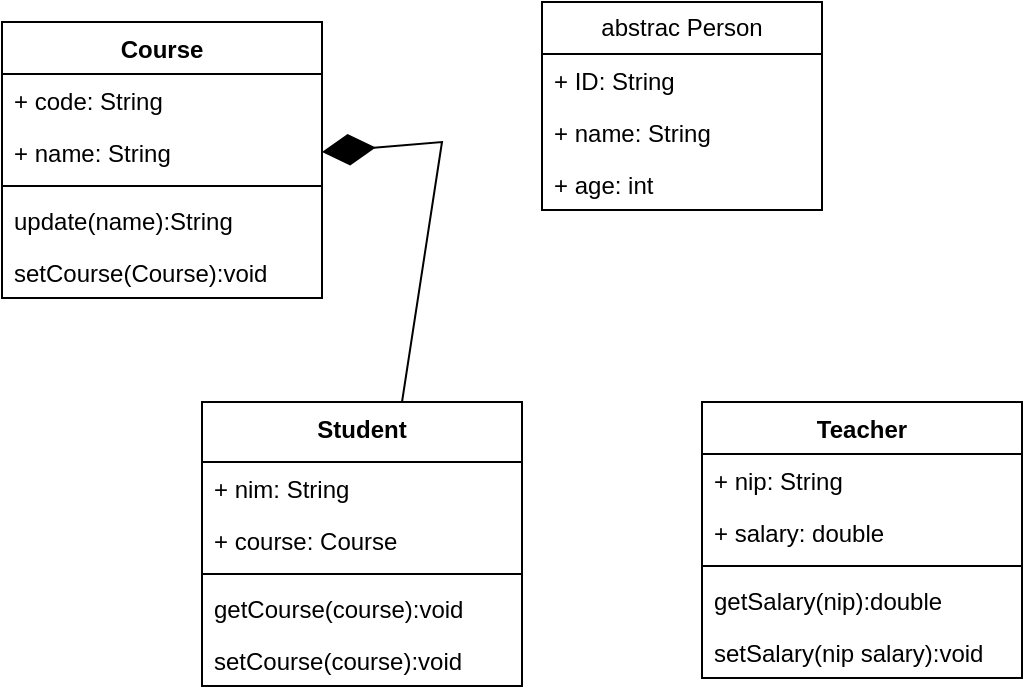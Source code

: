 <mxfile version="24.7.17">
  <diagram name="Halaman-1" id="NFAdmCJvcKYa53jsylYE">
    <mxGraphModel dx="1034" dy="412" grid="1" gridSize="10" guides="1" tooltips="1" connect="1" arrows="1" fold="1" page="1" pageScale="1" pageWidth="827" pageHeight="1169" math="0" shadow="0">
      <root>
        <mxCell id="0" />
        <mxCell id="1" parent="0" />
        <mxCell id="pK7jpP4gDmSHa1oSbvYG-5" value="abstrac Person" style="swimlane;fontStyle=0;childLayout=stackLayout;horizontal=1;startSize=26;fillColor=none;horizontalStack=0;resizeParent=1;resizeParentMax=0;resizeLast=0;collapsible=1;marginBottom=0;whiteSpace=wrap;html=1;" vertex="1" parent="1">
          <mxGeometry x="280" y="10" width="140" height="104" as="geometry" />
        </mxCell>
        <mxCell id="pK7jpP4gDmSHa1oSbvYG-6" value="+ ID: String" style="text;strokeColor=none;fillColor=none;align=left;verticalAlign=top;spacingLeft=4;spacingRight=4;overflow=hidden;rotatable=0;points=[[0,0.5],[1,0.5]];portConstraint=eastwest;whiteSpace=wrap;html=1;" vertex="1" parent="pK7jpP4gDmSHa1oSbvYG-5">
          <mxGeometry y="26" width="140" height="26" as="geometry" />
        </mxCell>
        <mxCell id="pK7jpP4gDmSHa1oSbvYG-7" value="+ name: String" style="text;strokeColor=none;fillColor=none;align=left;verticalAlign=top;spacingLeft=4;spacingRight=4;overflow=hidden;rotatable=0;points=[[0,0.5],[1,0.5]];portConstraint=eastwest;whiteSpace=wrap;html=1;" vertex="1" parent="pK7jpP4gDmSHa1oSbvYG-5">
          <mxGeometry y="52" width="140" height="26" as="geometry" />
        </mxCell>
        <mxCell id="pK7jpP4gDmSHa1oSbvYG-8" value="+ age: int" style="text;strokeColor=none;fillColor=none;align=left;verticalAlign=top;spacingLeft=4;spacingRight=4;overflow=hidden;rotatable=0;points=[[0,0.5],[1,0.5]];portConstraint=eastwest;whiteSpace=wrap;html=1;" vertex="1" parent="pK7jpP4gDmSHa1oSbvYG-5">
          <mxGeometry y="78" width="140" height="26" as="geometry" />
        </mxCell>
        <mxCell id="pK7jpP4gDmSHa1oSbvYG-16" value="Student" style="swimlane;fontStyle=1;align=center;verticalAlign=top;childLayout=stackLayout;horizontal=1;startSize=30;horizontalStack=0;resizeParent=1;resizeParentMax=0;resizeLast=0;collapsible=1;marginBottom=0;whiteSpace=wrap;html=1;" vertex="1" parent="1">
          <mxGeometry x="110" y="210" width="160" height="142" as="geometry" />
        </mxCell>
        <mxCell id="pK7jpP4gDmSHa1oSbvYG-17" value="+ nim: String" style="text;strokeColor=none;fillColor=none;align=left;verticalAlign=top;spacingLeft=4;spacingRight=4;overflow=hidden;rotatable=0;points=[[0,0.5],[1,0.5]];portConstraint=eastwest;whiteSpace=wrap;html=1;" vertex="1" parent="pK7jpP4gDmSHa1oSbvYG-16">
          <mxGeometry y="30" width="160" height="26" as="geometry" />
        </mxCell>
        <mxCell id="pK7jpP4gDmSHa1oSbvYG-20" value="+ course: Course" style="text;strokeColor=none;fillColor=none;align=left;verticalAlign=top;spacingLeft=4;spacingRight=4;overflow=hidden;rotatable=0;points=[[0,0.5],[1,0.5]];portConstraint=eastwest;whiteSpace=wrap;html=1;" vertex="1" parent="pK7jpP4gDmSHa1oSbvYG-16">
          <mxGeometry y="56" width="160" height="26" as="geometry" />
        </mxCell>
        <mxCell id="pK7jpP4gDmSHa1oSbvYG-18" value="" style="line;strokeWidth=1;fillColor=none;align=left;verticalAlign=middle;spacingTop=-1;spacingLeft=3;spacingRight=3;rotatable=0;labelPosition=right;points=[];portConstraint=eastwest;strokeColor=inherit;" vertex="1" parent="pK7jpP4gDmSHa1oSbvYG-16">
          <mxGeometry y="82" width="160" height="8" as="geometry" />
        </mxCell>
        <mxCell id="pK7jpP4gDmSHa1oSbvYG-19" value="getCourse(course):void" style="text;strokeColor=none;fillColor=none;align=left;verticalAlign=top;spacingLeft=4;spacingRight=4;overflow=hidden;rotatable=0;points=[[0,0.5],[1,0.5]];portConstraint=eastwest;whiteSpace=wrap;html=1;" vertex="1" parent="pK7jpP4gDmSHa1oSbvYG-16">
          <mxGeometry y="90" width="160" height="26" as="geometry" />
        </mxCell>
        <mxCell id="pK7jpP4gDmSHa1oSbvYG-21" value="setCourse(course):void" style="text;strokeColor=none;fillColor=none;align=left;verticalAlign=top;spacingLeft=4;spacingRight=4;overflow=hidden;rotatable=0;points=[[0,0.5],[1,0.5]];portConstraint=eastwest;whiteSpace=wrap;html=1;" vertex="1" parent="pK7jpP4gDmSHa1oSbvYG-16">
          <mxGeometry y="116" width="160" height="26" as="geometry" />
        </mxCell>
        <mxCell id="pK7jpP4gDmSHa1oSbvYG-23" value="Teacher" style="swimlane;fontStyle=1;align=center;verticalAlign=top;childLayout=stackLayout;horizontal=1;startSize=26;horizontalStack=0;resizeParent=1;resizeParentMax=0;resizeLast=0;collapsible=1;marginBottom=0;whiteSpace=wrap;html=1;" vertex="1" parent="1">
          <mxGeometry x="360" y="210" width="160" height="138" as="geometry" />
        </mxCell>
        <mxCell id="pK7jpP4gDmSHa1oSbvYG-24" value="+ nip: String" style="text;strokeColor=none;fillColor=none;align=left;verticalAlign=top;spacingLeft=4;spacingRight=4;overflow=hidden;rotatable=0;points=[[0,0.5],[1,0.5]];portConstraint=eastwest;whiteSpace=wrap;html=1;" vertex="1" parent="pK7jpP4gDmSHa1oSbvYG-23">
          <mxGeometry y="26" width="160" height="26" as="geometry" />
        </mxCell>
        <mxCell id="pK7jpP4gDmSHa1oSbvYG-25" value="+ salary: double" style="text;strokeColor=none;fillColor=none;align=left;verticalAlign=top;spacingLeft=4;spacingRight=4;overflow=hidden;rotatable=0;points=[[0,0.5],[1,0.5]];portConstraint=eastwest;whiteSpace=wrap;html=1;" vertex="1" parent="pK7jpP4gDmSHa1oSbvYG-23">
          <mxGeometry y="52" width="160" height="26" as="geometry" />
        </mxCell>
        <mxCell id="pK7jpP4gDmSHa1oSbvYG-26" value="" style="line;strokeWidth=1;fillColor=none;align=left;verticalAlign=middle;spacingTop=-1;spacingLeft=3;spacingRight=3;rotatable=0;labelPosition=right;points=[];portConstraint=eastwest;strokeColor=inherit;" vertex="1" parent="pK7jpP4gDmSHa1oSbvYG-23">
          <mxGeometry y="78" width="160" height="8" as="geometry" />
        </mxCell>
        <mxCell id="pK7jpP4gDmSHa1oSbvYG-27" value="getSalary(nip):double" style="text;strokeColor=none;fillColor=none;align=left;verticalAlign=top;spacingLeft=4;spacingRight=4;overflow=hidden;rotatable=0;points=[[0,0.5],[1,0.5]];portConstraint=eastwest;whiteSpace=wrap;html=1;" vertex="1" parent="pK7jpP4gDmSHa1oSbvYG-23">
          <mxGeometry y="86" width="160" height="26" as="geometry" />
        </mxCell>
        <mxCell id="pK7jpP4gDmSHa1oSbvYG-28" value="setSalary(nip salary):void" style="text;strokeColor=none;fillColor=none;align=left;verticalAlign=top;spacingLeft=4;spacingRight=4;overflow=hidden;rotatable=0;points=[[0,0.5],[1,0.5]];portConstraint=eastwest;whiteSpace=wrap;html=1;" vertex="1" parent="pK7jpP4gDmSHa1oSbvYG-23">
          <mxGeometry y="112" width="160" height="26" as="geometry" />
        </mxCell>
        <mxCell id="pK7jpP4gDmSHa1oSbvYG-29" value="Course" style="swimlane;fontStyle=1;align=center;verticalAlign=top;childLayout=stackLayout;horizontal=1;startSize=26;horizontalStack=0;resizeParent=1;resizeParentMax=0;resizeLast=0;collapsible=1;marginBottom=0;whiteSpace=wrap;html=1;" vertex="1" parent="1">
          <mxGeometry x="10" y="20" width="160" height="138" as="geometry" />
        </mxCell>
        <mxCell id="pK7jpP4gDmSHa1oSbvYG-30" value="+ code: String" style="text;strokeColor=none;fillColor=none;align=left;verticalAlign=top;spacingLeft=4;spacingRight=4;overflow=hidden;rotatable=0;points=[[0,0.5],[1,0.5]];portConstraint=eastwest;whiteSpace=wrap;html=1;" vertex="1" parent="pK7jpP4gDmSHa1oSbvYG-29">
          <mxGeometry y="26" width="160" height="26" as="geometry" />
        </mxCell>
        <mxCell id="pK7jpP4gDmSHa1oSbvYG-35" value="+ name: String" style="text;strokeColor=none;fillColor=none;align=left;verticalAlign=top;spacingLeft=4;spacingRight=4;overflow=hidden;rotatable=0;points=[[0,0.5],[1,0.5]];portConstraint=eastwest;whiteSpace=wrap;html=1;" vertex="1" parent="pK7jpP4gDmSHa1oSbvYG-29">
          <mxGeometry y="52" width="160" height="26" as="geometry" />
        </mxCell>
        <mxCell id="pK7jpP4gDmSHa1oSbvYG-31" value="" style="line;strokeWidth=1;fillColor=none;align=left;verticalAlign=middle;spacingTop=-1;spacingLeft=3;spacingRight=3;rotatable=0;labelPosition=right;points=[];portConstraint=eastwest;strokeColor=inherit;" vertex="1" parent="pK7jpP4gDmSHa1oSbvYG-29">
          <mxGeometry y="78" width="160" height="8" as="geometry" />
        </mxCell>
        <mxCell id="pK7jpP4gDmSHa1oSbvYG-32" value="update(name):String" style="text;strokeColor=none;fillColor=none;align=left;verticalAlign=top;spacingLeft=4;spacingRight=4;overflow=hidden;rotatable=0;points=[[0,0.5],[1,0.5]];portConstraint=eastwest;whiteSpace=wrap;html=1;" vertex="1" parent="pK7jpP4gDmSHa1oSbvYG-29">
          <mxGeometry y="86" width="160" height="26" as="geometry" />
        </mxCell>
        <mxCell id="pK7jpP4gDmSHa1oSbvYG-36" value="setCourse(Course):void" style="text;strokeColor=none;fillColor=none;align=left;verticalAlign=top;spacingLeft=4;spacingRight=4;overflow=hidden;rotatable=0;points=[[0,0.5],[1,0.5]];portConstraint=eastwest;whiteSpace=wrap;html=1;" vertex="1" parent="pK7jpP4gDmSHa1oSbvYG-29">
          <mxGeometry y="112" width="160" height="26" as="geometry" />
        </mxCell>
        <mxCell id="pK7jpP4gDmSHa1oSbvYG-37" value="" style="endArrow=diamondThin;endFill=1;endSize=24;html=1;rounded=0;entryX=1;entryY=0.5;entryDx=0;entryDy=0;exitX=0.75;exitY=0;exitDx=0;exitDy=0;" edge="1" parent="1" source="pK7jpP4gDmSHa1oSbvYG-16" target="pK7jpP4gDmSHa1oSbvYG-35">
          <mxGeometry width="160" relative="1" as="geometry">
            <mxPoint x="330" y="220" as="sourcePoint" />
            <mxPoint x="490" y="220" as="targetPoint" />
            <Array as="points">
              <mxPoint x="210" y="210" />
              <mxPoint x="230" y="80" />
            </Array>
          </mxGeometry>
        </mxCell>
      </root>
    </mxGraphModel>
  </diagram>
</mxfile>
